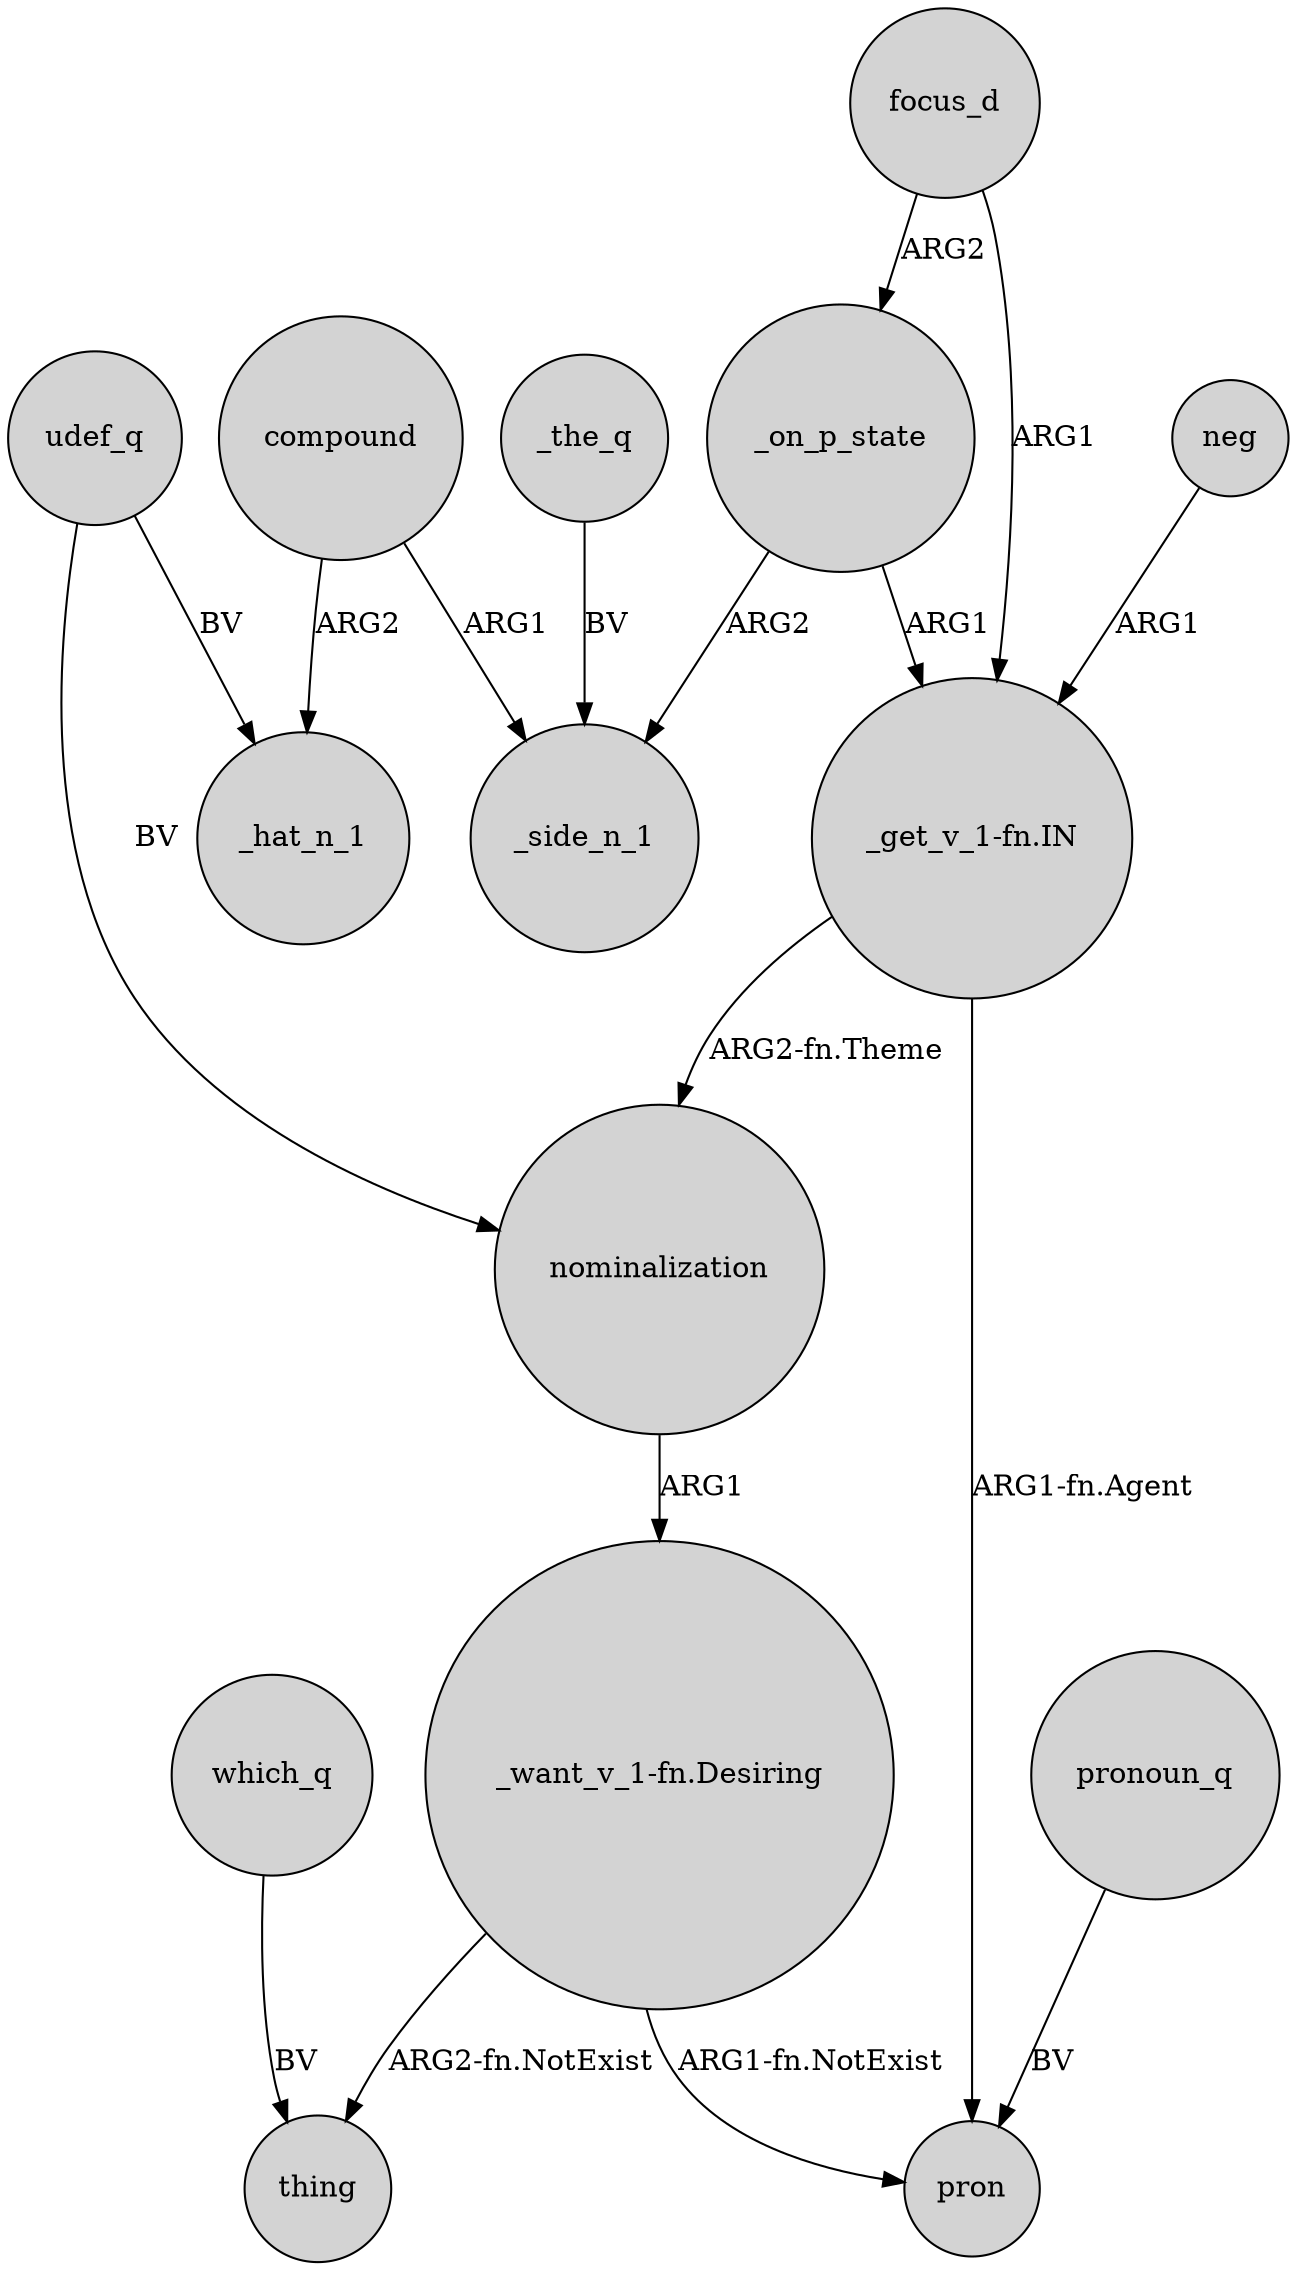 digraph {
	node [shape=circle style=filled]
	"_want_v_1-fn.Desiring" -> thing [label="ARG2-fn.NotExist"]
	"_get_v_1-fn.IN" -> pron [label="ARG1-fn.Agent"]
	nominalization -> "_want_v_1-fn.Desiring" [label=ARG1]
	udef_q -> _hat_n_1 [label=BV]
	pronoun_q -> pron [label=BV]
	udef_q -> nominalization [label=BV]
	"_want_v_1-fn.Desiring" -> pron [label="ARG1-fn.NotExist"]
	_on_p_state -> "_get_v_1-fn.IN" [label=ARG1]
	focus_d -> _on_p_state [label=ARG2]
	_the_q -> _side_n_1 [label=BV]
	"_get_v_1-fn.IN" -> nominalization [label="ARG2-fn.Theme"]
	_on_p_state -> _side_n_1 [label=ARG2]
	compound -> _hat_n_1 [label=ARG2]
	compound -> _side_n_1 [label=ARG1]
	neg -> "_get_v_1-fn.IN" [label=ARG1]
	which_q -> thing [label=BV]
	focus_d -> "_get_v_1-fn.IN" [label=ARG1]
}
